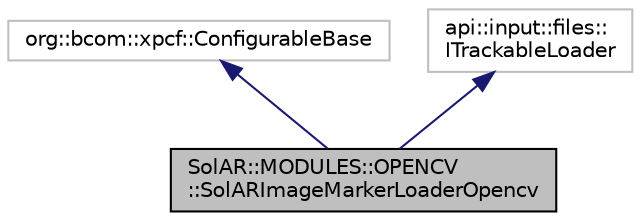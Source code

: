 digraph "SolAR::MODULES::OPENCV::SolARImageMarkerLoaderOpencv"
{
 // LATEX_PDF_SIZE
  edge [fontname="Helvetica",fontsize="10",labelfontname="Helvetica",labelfontsize="10"];
  node [fontname="Helvetica",fontsize="10",shape=record];
  Node1 [label="SolAR::MODULES::OPENCV\l::SolARImageMarkerLoaderOpencv",height=0.2,width=0.4,color="black", fillcolor="grey75", style="filled", fontcolor="black",tooltip="Loads a 2D natural image marker from a file. UUID: aae41002-8e5b-11eb-8dcd-0242ac130003"];
  Node2 -> Node1 [dir="back",color="midnightblue",fontsize="10",style="solid",fontname="Helvetica"];
  Node2 [label="org::bcom::xpcf::ConfigurableBase",height=0.2,width=0.4,color="grey75", fillcolor="white", style="filled",tooltip=" "];
  Node3 -> Node1 [dir="back",color="midnightblue",fontsize="10",style="solid",fontname="Helvetica"];
  Node3 [label="api::input::files::\lITrackableLoader",height=0.2,width=0.4,color="grey75", fillcolor="white", style="filled",tooltip=" "];
}
